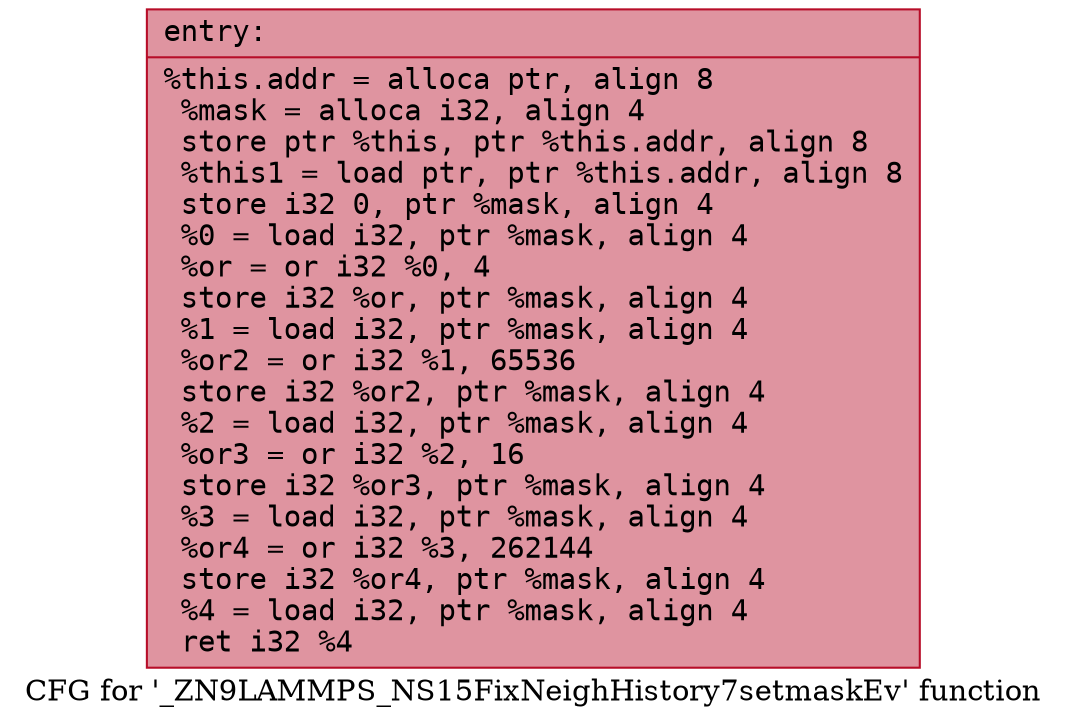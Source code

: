 digraph "CFG for '_ZN9LAMMPS_NS15FixNeighHistory7setmaskEv' function" {
	label="CFG for '_ZN9LAMMPS_NS15FixNeighHistory7setmaskEv' function";

	Node0x556119aeb0e0 [shape=record,color="#b70d28ff", style=filled, fillcolor="#b70d2870" fontname="Courier",label="{entry:\l|  %this.addr = alloca ptr, align 8\l  %mask = alloca i32, align 4\l  store ptr %this, ptr %this.addr, align 8\l  %this1 = load ptr, ptr %this.addr, align 8\l  store i32 0, ptr %mask, align 4\l  %0 = load i32, ptr %mask, align 4\l  %or = or i32 %0, 4\l  store i32 %or, ptr %mask, align 4\l  %1 = load i32, ptr %mask, align 4\l  %or2 = or i32 %1, 65536\l  store i32 %or2, ptr %mask, align 4\l  %2 = load i32, ptr %mask, align 4\l  %or3 = or i32 %2, 16\l  store i32 %or3, ptr %mask, align 4\l  %3 = load i32, ptr %mask, align 4\l  %or4 = or i32 %3, 262144\l  store i32 %or4, ptr %mask, align 4\l  %4 = load i32, ptr %mask, align 4\l  ret i32 %4\l}"];
}
